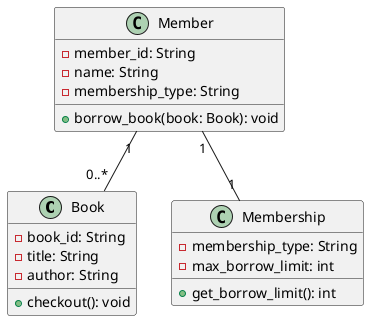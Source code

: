 @startuml
class Book {
    - book_id: String
    - title: String
    - author: String
    + checkout(): void
}

class Member {
    - member_id: String
    - name: String
    - membership_type: String
    + borrow_book(book: Book): void
}

class Membership {
    - membership_type: String
    - max_borrow_limit: int
    + get_borrow_limit(): int
}

Member "1" -- "0..*" Book
Member "1" -- "1" Membership
@enduml